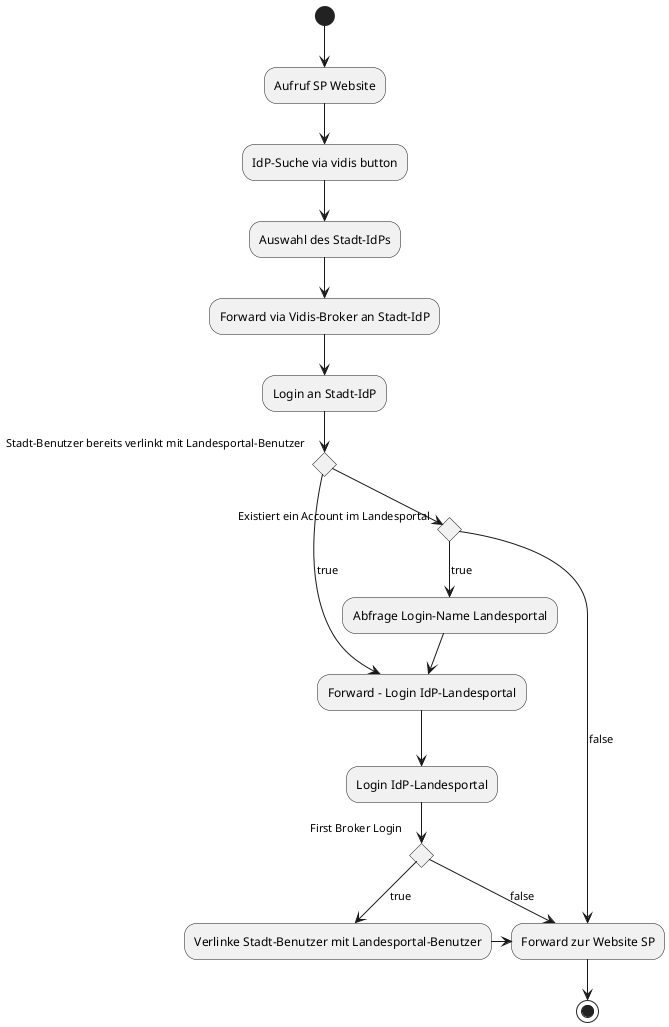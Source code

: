 @startuml
'https://plantuml.com/de/activity-diagram-legacy

(*) --> "Aufruf SP Website"
"Aufruf SP Website" --> "IdP-Suche via vidis button"
"IdP-Suche via vidis button" --> "Auswahl des Stadt-IdPs"
"Auswahl des Stadt-IdPs" --> "Forward via Vidis-Broker an Stadt-IdP"
"Forward via Vidis-Broker an Stadt-IdP" --> "Login an Stadt-IdP"
if "Stadt-Benutzer bereits verlinkt mit Landesportal-Benutzer" then
    -->[true] "Forward - Login IdP-Landesportal"
else
    if "Existiert ein Account im Landesportal" then
        -->[true] "Abfrage Login-Name Landesportal"
            --> "Forward - Login IdP-Landesportal"
            --> "Login IdP-Landesportal"
            if "First Broker Login" then
                -->[true] "Verlinke Stadt-Benutzer mit Landesportal-Benutzer"
                -right-> "Forward zur Website SP"
            else
                -right->[false] "Forward zur Website SP"
            endif
    else
        -right->[false] "Forward zur Website SP"
    endif
endif
"Forward zur Website SP" --> (*)

@enduml